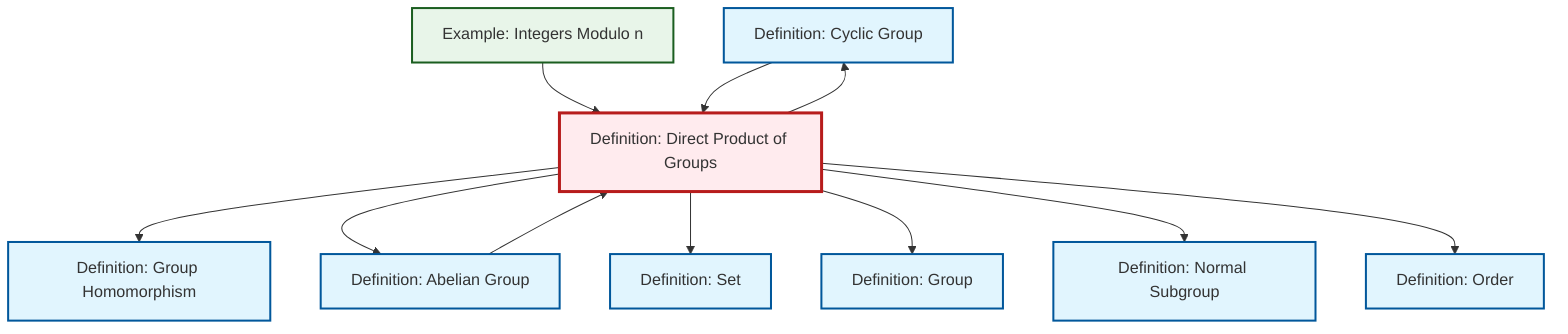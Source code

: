 graph TD
    classDef definition fill:#e1f5fe,stroke:#01579b,stroke-width:2px
    classDef theorem fill:#f3e5f5,stroke:#4a148c,stroke-width:2px
    classDef axiom fill:#fff3e0,stroke:#e65100,stroke-width:2px
    classDef example fill:#e8f5e9,stroke:#1b5e20,stroke-width:2px
    classDef current fill:#ffebee,stroke:#b71c1c,stroke-width:3px
    def-homomorphism["Definition: Group Homomorphism"]:::definition
    def-group["Definition: Group"]:::definition
    def-cyclic-group["Definition: Cyclic Group"]:::definition
    def-order["Definition: Order"]:::definition
    def-abelian-group["Definition: Abelian Group"]:::definition
    def-direct-product["Definition: Direct Product of Groups"]:::definition
    def-normal-subgroup["Definition: Normal Subgroup"]:::definition
    def-set["Definition: Set"]:::definition
    ex-quotient-integers-mod-n["Example: Integers Modulo n"]:::example
    def-direct-product --> def-cyclic-group
    def-direct-product --> def-homomorphism
    def-direct-product --> def-abelian-group
    def-direct-product --> def-set
    def-abelian-group --> def-direct-product
    def-direct-product --> def-group
    ex-quotient-integers-mod-n --> def-direct-product
    def-direct-product --> def-normal-subgroup
    def-direct-product --> def-order
    def-cyclic-group --> def-direct-product
    class def-direct-product current